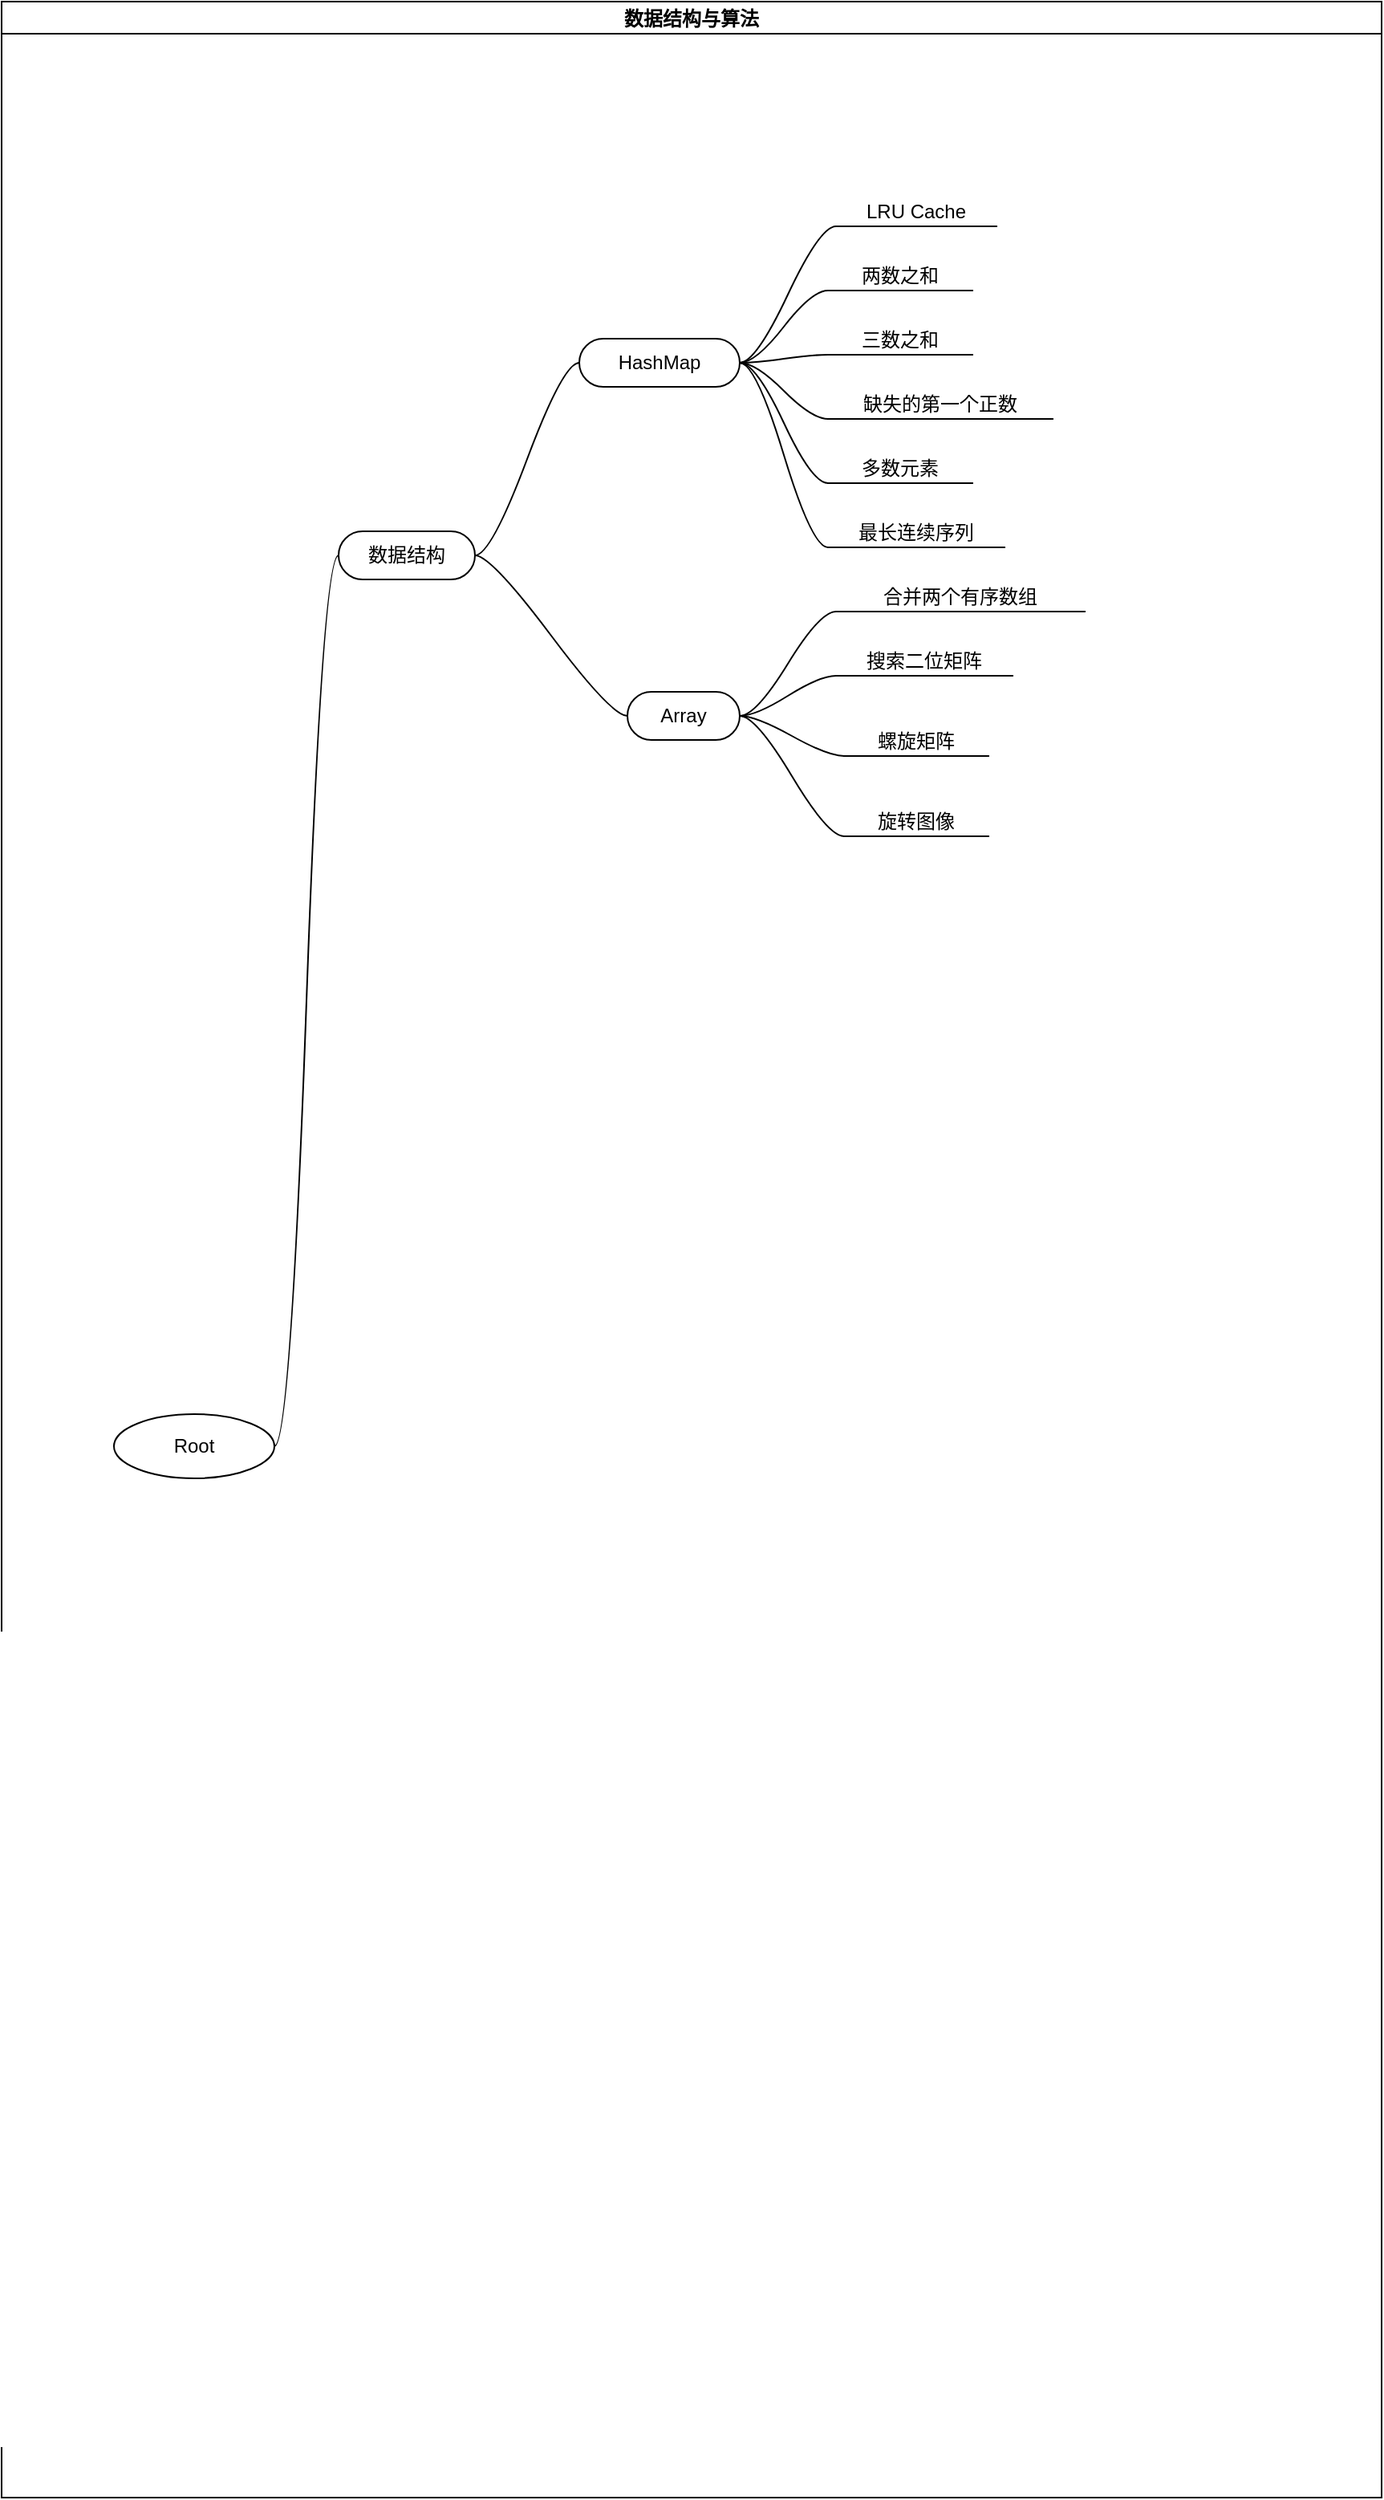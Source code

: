 <mxfile version="21.2.8" type="device">
  <diagram name="第 1 页" id="dzLj8AS6qNnH2fe3U6Px">
    <mxGraphModel dx="989" dy="1751" grid="1" gridSize="10" guides="1" tooltips="1" connect="1" arrows="1" fold="1" page="1" pageScale="1" pageWidth="827" pageHeight="1169" math="0" shadow="0">
      <root>
        <mxCell id="0" />
        <mxCell id="1" parent="0" />
        <mxCell id="v7G9Y8UD9o7gFEmZqoU4-15" value="数据结构与算法" style="swimlane;startSize=20;horizontal=1;containerType=tree;" vertex="1" parent="1">
          <mxGeometry x="50" y="-190" width="860" height="1555" as="geometry" />
        </mxCell>
        <mxCell id="v7G9Y8UD9o7gFEmZqoU4-16" value="" style="edgeStyle=entityRelationEdgeStyle;startArrow=none;endArrow=none;segment=10;curved=1;sourcePerimeterSpacing=0;targetPerimeterSpacing=0;rounded=0;" edge="1" parent="v7G9Y8UD9o7gFEmZqoU4-15" source="v7G9Y8UD9o7gFEmZqoU4-20" target="v7G9Y8UD9o7gFEmZqoU4-21">
          <mxGeometry relative="1" as="geometry" />
        </mxCell>
        <mxCell id="v7G9Y8UD9o7gFEmZqoU4-20" value="Root" style="ellipse;whiteSpace=wrap;html=1;align=center;treeFolding=1;treeMoving=1;newEdgeStyle={&quot;edgeStyle&quot;:&quot;entityRelationEdgeStyle&quot;,&quot;startArrow&quot;:&quot;none&quot;,&quot;endArrow&quot;:&quot;none&quot;,&quot;segment&quot;:10,&quot;curved&quot;:1,&quot;sourcePerimeterSpacing&quot;:0,&quot;targetPerimeterSpacing&quot;:0};" vertex="1" parent="v7G9Y8UD9o7gFEmZqoU4-15">
          <mxGeometry x="70" y="880" width="100" height="40" as="geometry" />
        </mxCell>
        <mxCell id="v7G9Y8UD9o7gFEmZqoU4-21" value="数据结构" style="whiteSpace=wrap;html=1;rounded=1;arcSize=50;align=center;verticalAlign=middle;strokeWidth=1;autosize=1;spacing=4;treeFolding=1;treeMoving=1;newEdgeStyle={&quot;edgeStyle&quot;:&quot;entityRelationEdgeStyle&quot;,&quot;startArrow&quot;:&quot;none&quot;,&quot;endArrow&quot;:&quot;none&quot;,&quot;segment&quot;:10,&quot;curved&quot;:1,&quot;sourcePerimeterSpacing&quot;:0,&quot;targetPerimeterSpacing&quot;:0};" vertex="1" parent="v7G9Y8UD9o7gFEmZqoU4-15">
          <mxGeometry x="210" y="330" width="85" height="30" as="geometry" />
        </mxCell>
        <mxCell id="v7G9Y8UD9o7gFEmZqoU4-31" value="HashMap" style="whiteSpace=wrap;html=1;rounded=1;arcSize=50;align=center;verticalAlign=middle;strokeWidth=1;autosize=1;spacing=4;treeFolding=1;treeMoving=1;newEdgeStyle={&quot;edgeStyle&quot;:&quot;entityRelationEdgeStyle&quot;,&quot;startArrow&quot;:&quot;none&quot;,&quot;endArrow&quot;:&quot;none&quot;,&quot;segment&quot;:10,&quot;curved&quot;:1,&quot;sourcePerimeterSpacing&quot;:0,&quot;targetPerimeterSpacing&quot;:0};" vertex="1" parent="v7G9Y8UD9o7gFEmZqoU4-15">
          <mxGeometry x="360" y="210" width="100" height="30" as="geometry" />
        </mxCell>
        <mxCell id="v7G9Y8UD9o7gFEmZqoU4-32" value="" style="edgeStyle=entityRelationEdgeStyle;startArrow=none;endArrow=none;segment=10;curved=1;sourcePerimeterSpacing=0;targetPerimeterSpacing=0;rounded=0;exitX=1;exitY=0.5;exitDx=0;exitDy=0;" edge="1" target="v7G9Y8UD9o7gFEmZqoU4-31" parent="v7G9Y8UD9o7gFEmZqoU4-15" source="v7G9Y8UD9o7gFEmZqoU4-21">
          <mxGeometry relative="1" as="geometry">
            <mxPoint x="330" y="240" as="sourcePoint" />
          </mxGeometry>
        </mxCell>
        <mxCell id="v7G9Y8UD9o7gFEmZqoU4-33" value="Array" style="whiteSpace=wrap;html=1;rounded=1;arcSize=50;align=center;verticalAlign=middle;strokeWidth=1;autosize=1;spacing=4;treeFolding=1;treeMoving=1;newEdgeStyle={&quot;edgeStyle&quot;:&quot;entityRelationEdgeStyle&quot;,&quot;startArrow&quot;:&quot;none&quot;,&quot;endArrow&quot;:&quot;none&quot;,&quot;segment&quot;:10,&quot;curved&quot;:1,&quot;sourcePerimeterSpacing&quot;:0,&quot;targetPerimeterSpacing&quot;:0};" vertex="1" parent="v7G9Y8UD9o7gFEmZqoU4-15">
          <mxGeometry x="390" y="430" width="70" height="30" as="geometry" />
        </mxCell>
        <mxCell id="v7G9Y8UD9o7gFEmZqoU4-34" value="" style="edgeStyle=entityRelationEdgeStyle;startArrow=none;endArrow=none;segment=10;curved=1;sourcePerimeterSpacing=0;targetPerimeterSpacing=0;rounded=0;exitX=1;exitY=0.5;exitDx=0;exitDy=0;" edge="1" parent="v7G9Y8UD9o7gFEmZqoU4-15" source="v7G9Y8UD9o7gFEmZqoU4-21" target="v7G9Y8UD9o7gFEmZqoU4-33">
          <mxGeometry relative="1" as="geometry">
            <mxPoint x="295" y="345" as="sourcePoint" />
            <mxPoint x="375" y="213" as="targetPoint" />
          </mxGeometry>
        </mxCell>
        <mxCell id="v7G9Y8UD9o7gFEmZqoU4-35" value="LRU Cache" style="whiteSpace=wrap;html=1;shape=partialRectangle;top=0;left=0;bottom=1;right=0;points=[[0,1],[1,1]];fillColor=none;align=center;verticalAlign=bottom;routingCenterY=0.5;snapToPoint=1;recursiveResize=0;autosize=1;treeFolding=1;treeMoving=1;newEdgeStyle={&quot;edgeStyle&quot;:&quot;entityRelationEdgeStyle&quot;,&quot;startArrow&quot;:&quot;none&quot;,&quot;endArrow&quot;:&quot;none&quot;,&quot;segment&quot;:10,&quot;curved&quot;:1,&quot;sourcePerimeterSpacing&quot;:0,&quot;targetPerimeterSpacing&quot;:0};" vertex="1" parent="v7G9Y8UD9o7gFEmZqoU4-15">
          <mxGeometry x="520" y="110" width="100" height="30" as="geometry" />
        </mxCell>
        <mxCell id="v7G9Y8UD9o7gFEmZqoU4-36" value="" style="edgeStyle=entityRelationEdgeStyle;startArrow=none;endArrow=none;segment=10;curved=1;sourcePerimeterSpacing=0;targetPerimeterSpacing=0;rounded=0;exitX=1;exitY=0.5;exitDx=0;exitDy=0;" edge="1" target="v7G9Y8UD9o7gFEmZqoU4-35" parent="v7G9Y8UD9o7gFEmZqoU4-15" source="v7G9Y8UD9o7gFEmZqoU4-31">
          <mxGeometry relative="1" as="geometry">
            <mxPoint x="500" y="180" as="sourcePoint" />
          </mxGeometry>
        </mxCell>
        <mxCell id="v7G9Y8UD9o7gFEmZqoU4-37" value="两数之和" style="whiteSpace=wrap;html=1;shape=partialRectangle;top=0;left=0;bottom=1;right=0;points=[[0,1],[1,1]];fillColor=none;align=center;verticalAlign=bottom;routingCenterY=0.5;snapToPoint=1;recursiveResize=0;autosize=1;treeFolding=1;treeMoving=1;newEdgeStyle={&quot;edgeStyle&quot;:&quot;entityRelationEdgeStyle&quot;,&quot;startArrow&quot;:&quot;none&quot;,&quot;endArrow&quot;:&quot;none&quot;,&quot;segment&quot;:10,&quot;curved&quot;:1,&quot;sourcePerimeterSpacing&quot;:0,&quot;targetPerimeterSpacing&quot;:0};" vertex="1" parent="v7G9Y8UD9o7gFEmZqoU4-15">
          <mxGeometry x="515" y="150" width="90" height="30" as="geometry" />
        </mxCell>
        <mxCell id="v7G9Y8UD9o7gFEmZqoU4-38" value="" style="edgeStyle=entityRelationEdgeStyle;startArrow=none;endArrow=none;segment=10;curved=1;sourcePerimeterSpacing=0;targetPerimeterSpacing=0;rounded=0;exitX=1;exitY=0.5;exitDx=0;exitDy=0;" edge="1" parent="v7G9Y8UD9o7gFEmZqoU4-15" source="v7G9Y8UD9o7gFEmZqoU4-31" target="v7G9Y8UD9o7gFEmZqoU4-37">
          <mxGeometry relative="1" as="geometry">
            <mxPoint x="460" y="213" as="sourcePoint" />
            <mxPoint x="495" y="130" as="targetPoint" />
          </mxGeometry>
        </mxCell>
        <mxCell id="v7G9Y8UD9o7gFEmZqoU4-39" value="三数之和" style="whiteSpace=wrap;html=1;shape=partialRectangle;top=0;left=0;bottom=1;right=0;points=[[0,1],[1,1]];fillColor=none;align=center;verticalAlign=bottom;routingCenterY=0.5;snapToPoint=1;recursiveResize=0;autosize=1;treeFolding=1;treeMoving=1;newEdgeStyle={&quot;edgeStyle&quot;:&quot;entityRelationEdgeStyle&quot;,&quot;startArrow&quot;:&quot;none&quot;,&quot;endArrow&quot;:&quot;none&quot;,&quot;segment&quot;:10,&quot;curved&quot;:1,&quot;sourcePerimeterSpacing&quot;:0,&quot;targetPerimeterSpacing&quot;:0};" vertex="1" parent="v7G9Y8UD9o7gFEmZqoU4-15">
          <mxGeometry x="515" y="190" width="90" height="30" as="geometry" />
        </mxCell>
        <mxCell id="v7G9Y8UD9o7gFEmZqoU4-40" value="" style="edgeStyle=entityRelationEdgeStyle;startArrow=none;endArrow=none;segment=10;curved=1;sourcePerimeterSpacing=0;targetPerimeterSpacing=0;rounded=0;exitX=1;exitY=0.5;exitDx=0;exitDy=0;" edge="1" parent="v7G9Y8UD9o7gFEmZqoU4-15" source="v7G9Y8UD9o7gFEmZqoU4-31" target="v7G9Y8UD9o7gFEmZqoU4-39">
          <mxGeometry relative="1" as="geometry">
            <mxPoint x="460" y="213" as="sourcePoint" />
            <mxPoint x="515" y="170" as="targetPoint" />
          </mxGeometry>
        </mxCell>
        <mxCell id="v7G9Y8UD9o7gFEmZqoU4-41" value="缺失的第一个正数" style="whiteSpace=wrap;html=1;shape=partialRectangle;top=0;left=0;bottom=1;right=0;points=[[0,1],[1,1]];fillColor=none;align=center;verticalAlign=bottom;routingCenterY=0.5;snapToPoint=1;recursiveResize=0;autosize=1;treeFolding=1;treeMoving=1;newEdgeStyle={&quot;edgeStyle&quot;:&quot;entityRelationEdgeStyle&quot;,&quot;startArrow&quot;:&quot;none&quot;,&quot;endArrow&quot;:&quot;none&quot;,&quot;segment&quot;:10,&quot;curved&quot;:1,&quot;sourcePerimeterSpacing&quot;:0,&quot;targetPerimeterSpacing&quot;:0};" vertex="1" parent="v7G9Y8UD9o7gFEmZqoU4-15">
          <mxGeometry x="515" y="230" width="140" height="30" as="geometry" />
        </mxCell>
        <mxCell id="v7G9Y8UD9o7gFEmZqoU4-42" value="" style="edgeStyle=entityRelationEdgeStyle;startArrow=none;endArrow=none;segment=10;curved=1;sourcePerimeterSpacing=0;targetPerimeterSpacing=0;rounded=0;exitX=1;exitY=0.5;exitDx=0;exitDy=0;" edge="1" parent="v7G9Y8UD9o7gFEmZqoU4-15" source="v7G9Y8UD9o7gFEmZqoU4-31" target="v7G9Y8UD9o7gFEmZqoU4-41">
          <mxGeometry relative="1" as="geometry">
            <mxPoint x="460" y="225" as="sourcePoint" />
            <mxPoint x="515" y="220" as="targetPoint" />
          </mxGeometry>
        </mxCell>
        <mxCell id="v7G9Y8UD9o7gFEmZqoU4-43" value="多数元素" style="whiteSpace=wrap;html=1;shape=partialRectangle;top=0;left=0;bottom=1;right=0;points=[[0,1],[1,1]];fillColor=none;align=center;verticalAlign=bottom;routingCenterY=0.5;snapToPoint=1;recursiveResize=0;autosize=1;treeFolding=1;treeMoving=1;newEdgeStyle={&quot;edgeStyle&quot;:&quot;entityRelationEdgeStyle&quot;,&quot;startArrow&quot;:&quot;none&quot;,&quot;endArrow&quot;:&quot;none&quot;,&quot;segment&quot;:10,&quot;curved&quot;:1,&quot;sourcePerimeterSpacing&quot;:0,&quot;targetPerimeterSpacing&quot;:0};" vertex="1" parent="v7G9Y8UD9o7gFEmZqoU4-15">
          <mxGeometry x="515" y="270" width="90" height="30" as="geometry" />
        </mxCell>
        <mxCell id="v7G9Y8UD9o7gFEmZqoU4-44" value="" style="edgeStyle=entityRelationEdgeStyle;startArrow=none;endArrow=none;segment=10;curved=1;sourcePerimeterSpacing=0;targetPerimeterSpacing=0;rounded=0;exitX=1;exitY=0.5;exitDx=0;exitDy=0;" edge="1" parent="v7G9Y8UD9o7gFEmZqoU4-15" source="v7G9Y8UD9o7gFEmZqoU4-31" target="v7G9Y8UD9o7gFEmZqoU4-43">
          <mxGeometry relative="1" as="geometry">
            <mxPoint x="460" y="225" as="sourcePoint" />
            <mxPoint x="490" y="260" as="targetPoint" />
          </mxGeometry>
        </mxCell>
        <mxCell id="v7G9Y8UD9o7gFEmZqoU4-45" value="最长连续序列" style="whiteSpace=wrap;html=1;shape=partialRectangle;top=0;left=0;bottom=1;right=0;points=[[0,1],[1,1]];fillColor=none;align=center;verticalAlign=bottom;routingCenterY=0.5;snapToPoint=1;recursiveResize=0;autosize=1;treeFolding=1;treeMoving=1;newEdgeStyle={&quot;edgeStyle&quot;:&quot;entityRelationEdgeStyle&quot;,&quot;startArrow&quot;:&quot;none&quot;,&quot;endArrow&quot;:&quot;none&quot;,&quot;segment&quot;:10,&quot;curved&quot;:1,&quot;sourcePerimeterSpacing&quot;:0,&quot;targetPerimeterSpacing&quot;:0};" vertex="1" parent="v7G9Y8UD9o7gFEmZqoU4-15">
          <mxGeometry x="515" y="310" width="110" height="30" as="geometry" />
        </mxCell>
        <mxCell id="v7G9Y8UD9o7gFEmZqoU4-46" value="" style="edgeStyle=entityRelationEdgeStyle;startArrow=none;endArrow=none;segment=10;curved=1;sourcePerimeterSpacing=0;targetPerimeterSpacing=0;rounded=0;exitX=1;exitY=0.5;exitDx=0;exitDy=0;" edge="1" parent="v7G9Y8UD9o7gFEmZqoU4-15" source="v7G9Y8UD9o7gFEmZqoU4-31" target="v7G9Y8UD9o7gFEmZqoU4-45">
          <mxGeometry relative="1" as="geometry">
            <mxPoint x="460" y="225" as="sourcePoint" />
            <mxPoint x="515" y="310" as="targetPoint" />
          </mxGeometry>
        </mxCell>
        <mxCell id="v7G9Y8UD9o7gFEmZqoU4-49" value="合并两个有序数组" style="whiteSpace=wrap;html=1;shape=partialRectangle;top=0;left=0;bottom=1;right=0;points=[[0,1],[1,1]];fillColor=none;align=center;verticalAlign=bottom;routingCenterY=0.5;snapToPoint=1;recursiveResize=0;autosize=1;treeFolding=1;treeMoving=1;newEdgeStyle={&quot;edgeStyle&quot;:&quot;entityRelationEdgeStyle&quot;,&quot;startArrow&quot;:&quot;none&quot;,&quot;endArrow&quot;:&quot;none&quot;,&quot;segment&quot;:10,&quot;curved&quot;:1,&quot;sourcePerimeterSpacing&quot;:0,&quot;targetPerimeterSpacing&quot;:0};" vertex="1" parent="v7G9Y8UD9o7gFEmZqoU4-15">
          <mxGeometry x="520" y="350" width="155" height="30" as="geometry" />
        </mxCell>
        <mxCell id="v7G9Y8UD9o7gFEmZqoU4-50" value="" style="edgeStyle=entityRelationEdgeStyle;startArrow=none;endArrow=none;segment=10;curved=1;sourcePerimeterSpacing=0;targetPerimeterSpacing=0;rounded=0;exitX=1;exitY=0.5;exitDx=0;exitDy=0;" edge="1" target="v7G9Y8UD9o7gFEmZqoU4-49" parent="v7G9Y8UD9o7gFEmZqoU4-15" source="v7G9Y8UD9o7gFEmZqoU4-33">
          <mxGeometry relative="1" as="geometry">
            <mxPoint x="560" y="440" as="sourcePoint" />
          </mxGeometry>
        </mxCell>
        <mxCell id="v7G9Y8UD9o7gFEmZqoU4-51" value="搜索二位矩阵" style="whiteSpace=wrap;html=1;shape=partialRectangle;top=0;left=0;bottom=1;right=0;points=[[0,1],[1,1]];fillColor=none;align=center;verticalAlign=bottom;routingCenterY=0.5;snapToPoint=1;recursiveResize=0;autosize=1;treeFolding=1;treeMoving=1;newEdgeStyle={&quot;edgeStyle&quot;:&quot;entityRelationEdgeStyle&quot;,&quot;startArrow&quot;:&quot;none&quot;,&quot;endArrow&quot;:&quot;none&quot;,&quot;segment&quot;:10,&quot;curved&quot;:1,&quot;sourcePerimeterSpacing&quot;:0,&quot;targetPerimeterSpacing&quot;:0};" vertex="1" parent="v7G9Y8UD9o7gFEmZqoU4-15">
          <mxGeometry x="520" y="390" width="110" height="30" as="geometry" />
        </mxCell>
        <mxCell id="v7G9Y8UD9o7gFEmZqoU4-52" value="" style="edgeStyle=entityRelationEdgeStyle;startArrow=none;endArrow=none;segment=10;curved=1;sourcePerimeterSpacing=0;targetPerimeterSpacing=0;rounded=0;exitX=1;exitY=0.5;exitDx=0;exitDy=0;" edge="1" parent="v7G9Y8UD9o7gFEmZqoU4-15" source="v7G9Y8UD9o7gFEmZqoU4-33" target="v7G9Y8UD9o7gFEmZqoU4-51">
          <mxGeometry relative="1" as="geometry">
            <mxPoint x="460" y="445" as="sourcePoint" />
            <mxPoint x="485" y="390" as="targetPoint" />
          </mxGeometry>
        </mxCell>
        <mxCell id="v7G9Y8UD9o7gFEmZqoU4-53" value="螺旋矩阵" style="whiteSpace=wrap;html=1;shape=partialRectangle;top=0;left=0;bottom=1;right=0;points=[[0,1],[1,1]];fillColor=none;align=center;verticalAlign=bottom;routingCenterY=0.5;snapToPoint=1;recursiveResize=0;autosize=1;treeFolding=1;treeMoving=1;newEdgeStyle={&quot;edgeStyle&quot;:&quot;entityRelationEdgeStyle&quot;,&quot;startArrow&quot;:&quot;none&quot;,&quot;endArrow&quot;:&quot;none&quot;,&quot;segment&quot;:10,&quot;curved&quot;:1,&quot;sourcePerimeterSpacing&quot;:0,&quot;targetPerimeterSpacing&quot;:0};" vertex="1" parent="v7G9Y8UD9o7gFEmZqoU4-15">
          <mxGeometry x="525" y="440" width="90" height="30" as="geometry" />
        </mxCell>
        <mxCell id="v7G9Y8UD9o7gFEmZqoU4-54" value="" style="edgeStyle=entityRelationEdgeStyle;startArrow=none;endArrow=none;segment=10;curved=1;sourcePerimeterSpacing=0;targetPerimeterSpacing=0;rounded=0;exitX=1;exitY=0.5;exitDx=0;exitDy=0;" edge="1" parent="v7G9Y8UD9o7gFEmZqoU4-15" source="v7G9Y8UD9o7gFEmZqoU4-33" target="v7G9Y8UD9o7gFEmZqoU4-53">
          <mxGeometry relative="1" as="geometry">
            <mxPoint x="460" y="445" as="sourcePoint" />
            <mxPoint x="508" y="430" as="targetPoint" />
          </mxGeometry>
        </mxCell>
        <mxCell id="v7G9Y8UD9o7gFEmZqoU4-55" value="旋转图像" style="whiteSpace=wrap;html=1;shape=partialRectangle;top=0;left=0;bottom=1;right=0;points=[[0,1],[1,1]];fillColor=none;align=center;verticalAlign=bottom;routingCenterY=0.5;snapToPoint=1;recursiveResize=0;autosize=1;treeFolding=1;treeMoving=1;newEdgeStyle={&quot;edgeStyle&quot;:&quot;entityRelationEdgeStyle&quot;,&quot;startArrow&quot;:&quot;none&quot;,&quot;endArrow&quot;:&quot;none&quot;,&quot;segment&quot;:10,&quot;curved&quot;:1,&quot;sourcePerimeterSpacing&quot;:0,&quot;targetPerimeterSpacing&quot;:0};" vertex="1" parent="v7G9Y8UD9o7gFEmZqoU4-15">
          <mxGeometry x="525" y="490" width="90" height="30" as="geometry" />
        </mxCell>
        <mxCell id="v7G9Y8UD9o7gFEmZqoU4-56" value="" style="edgeStyle=entityRelationEdgeStyle;startArrow=none;endArrow=none;segment=10;curved=1;sourcePerimeterSpacing=0;targetPerimeterSpacing=0;rounded=0;exitX=1;exitY=0.5;exitDx=0;exitDy=0;" edge="1" parent="v7G9Y8UD9o7gFEmZqoU4-15" source="v7G9Y8UD9o7gFEmZqoU4-33" target="v7G9Y8UD9o7gFEmZqoU4-55">
          <mxGeometry relative="1" as="geometry">
            <mxPoint x="460" y="445" as="sourcePoint" />
            <mxPoint x="510" y="490" as="targetPoint" />
          </mxGeometry>
        </mxCell>
      </root>
    </mxGraphModel>
  </diagram>
</mxfile>

